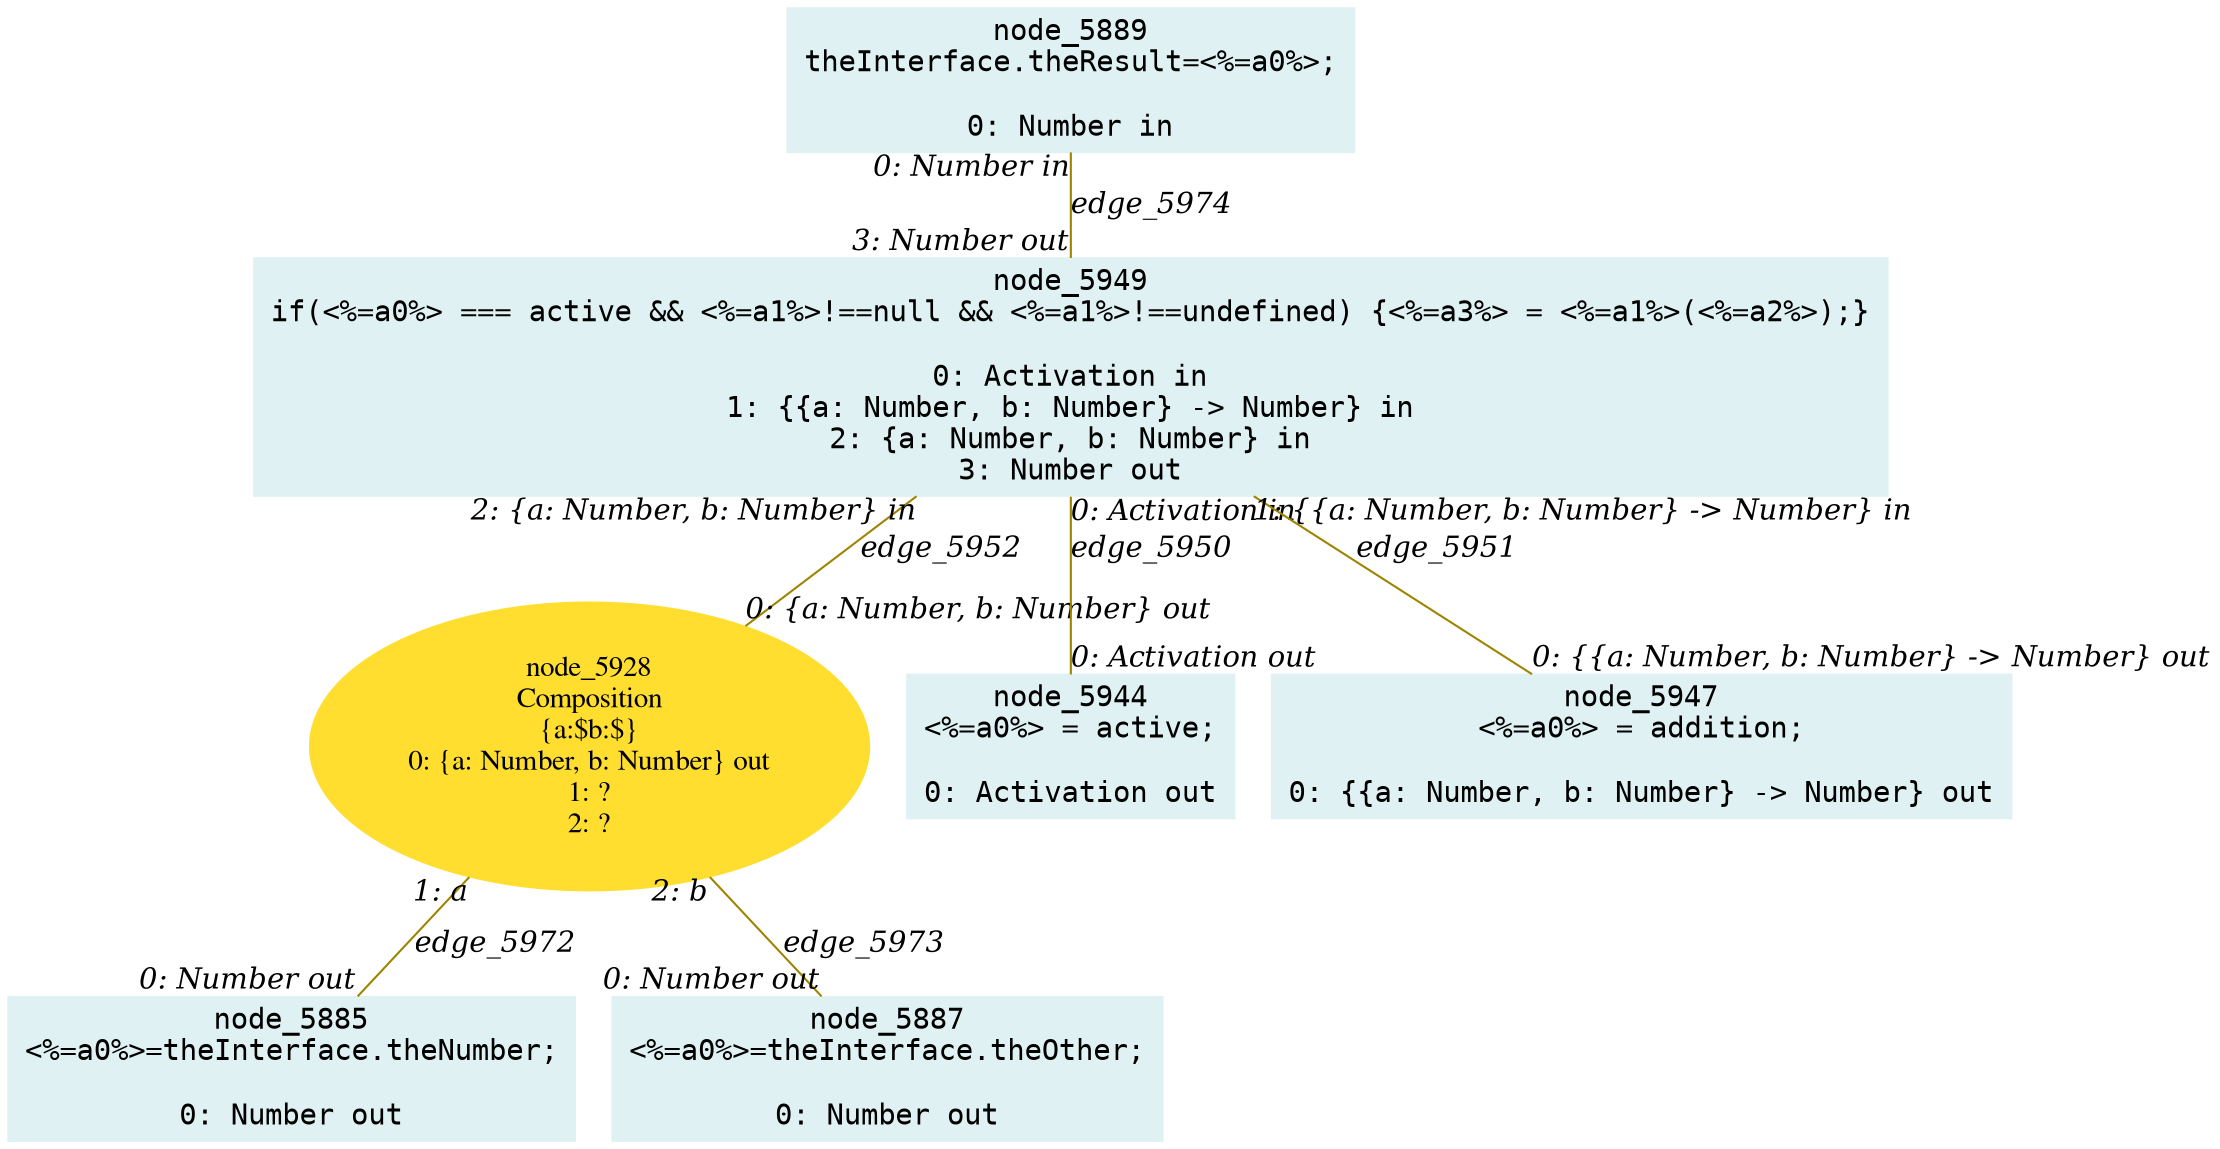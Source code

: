 digraph g{node_5885 [shape="box", style="filled", color="#dff1f2", fontname="Courier", label="node_5885
<%=a0%>=theInterface.theNumber;

0: Number out" ]
node_5887 [shape="box", style="filled", color="#dff1f2", fontname="Courier", label="node_5887
<%=a0%>=theInterface.theOther;

0: Number out" ]
node_5889 [shape="box", style="filled", color="#dff1f2", fontname="Courier", label="node_5889
theInterface.theResult=<%=a0%>;

0: Number in" ]
node_5928 [shape="ellipse", style="filled", color="#ffde2f", fontname="Times", label="node_5928
Composition
{a:$b:$}
0: {a: Number, b: Number} out
1: ?
2: ?" ]
node_5944 [shape="box", style="filled", color="#dff1f2", fontname="Courier", label="node_5944
<%=a0%> = active;

0: Activation out" ]
node_5947 [shape="box", style="filled", color="#dff1f2", fontname="Courier", label="node_5947
<%=a0%> = addition;

0: {{a: Number, b: Number} -> Number} out" ]
node_5949 [shape="box", style="filled", color="#dff1f2", fontname="Courier", label="node_5949
if(<%=a0%> === active && <%=a1%>!==null && <%=a1%>!==undefined) {<%=a3%> = <%=a1%>(<%=a2%>);}

0: Activation in
1: {{a: Number, b: Number} -> Number} in
2: {a: Number, b: Number} in
3: Number out" ]
node_5949 -> node_5944 [dir=none, arrowHead=none, fontname="Times-Italic", arrowsize=1, color="#9d8400", label="edge_5950",  headlabel="0: Activation out", taillabel="0: Activation in" ]
node_5949 -> node_5947 [dir=none, arrowHead=none, fontname="Times-Italic", arrowsize=1, color="#9d8400", label="edge_5951",  headlabel="0: {{a: Number, b: Number} -> Number} out", taillabel="1: {{a: Number, b: Number} -> Number} in" ]
node_5949 -> node_5928 [dir=none, arrowHead=none, fontname="Times-Italic", arrowsize=1, color="#9d8400", label="edge_5952",  headlabel="0: {a: Number, b: Number} out", taillabel="2: {a: Number, b: Number} in" ]
node_5928 -> node_5885 [dir=none, arrowHead=none, fontname="Times-Italic", arrowsize=1, color="#9d8400", label="edge_5972",  headlabel="0: Number out", taillabel="1: a" ]
node_5928 -> node_5887 [dir=none, arrowHead=none, fontname="Times-Italic", arrowsize=1, color="#9d8400", label="edge_5973",  headlabel="0: Number out", taillabel="2: b" ]
node_5889 -> node_5949 [dir=none, arrowHead=none, fontname="Times-Italic", arrowsize=1, color="#9d8400", label="edge_5974",  headlabel="3: Number out", taillabel="0: Number in" ]
}